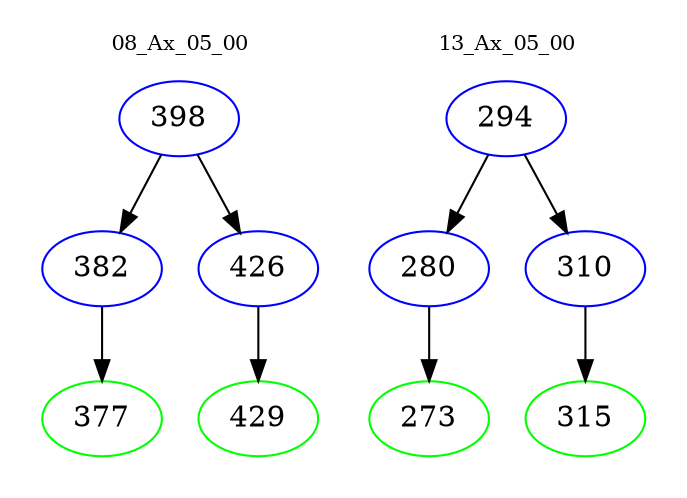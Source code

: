 digraph{
subgraph cluster_0 {
color = white
label = "08_Ax_05_00";
fontsize=10;
T0_398 [label="398", color="blue"]
T0_398 -> T0_382 [color="black"]
T0_382 [label="382", color="blue"]
T0_382 -> T0_377 [color="black"]
T0_377 [label="377", color="green"]
T0_398 -> T0_426 [color="black"]
T0_426 [label="426", color="blue"]
T0_426 -> T0_429 [color="black"]
T0_429 [label="429", color="green"]
}
subgraph cluster_1 {
color = white
label = "13_Ax_05_00";
fontsize=10;
T1_294 [label="294", color="blue"]
T1_294 -> T1_280 [color="black"]
T1_280 [label="280", color="blue"]
T1_280 -> T1_273 [color="black"]
T1_273 [label="273", color="green"]
T1_294 -> T1_310 [color="black"]
T1_310 [label="310", color="blue"]
T1_310 -> T1_315 [color="black"]
T1_315 [label="315", color="green"]
}
}
